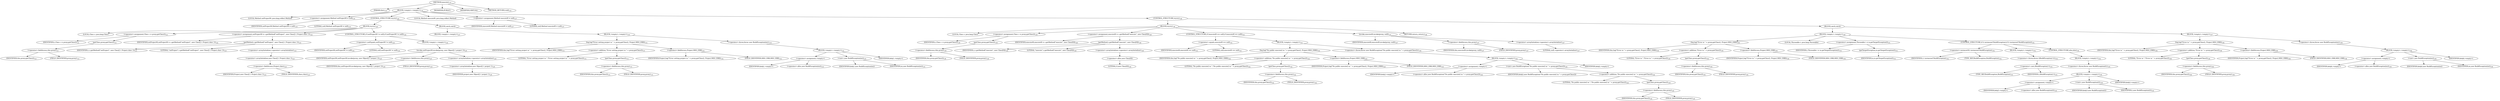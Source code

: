 digraph "execute" {  
"88" [label = <(METHOD,execute)<SUB>118</SUB>> ]
"4" [label = <(PARAM,this)<SUB>118</SUB>> ]
"89" [label = <(BLOCK,&lt;empty&gt;,&lt;empty&gt;)<SUB>118</SUB>> ]
"90" [label = <(LOCAL,Method setProjectM: java.lang.reflect.Method)> ]
"91" [label = <(&lt;operator&gt;.assignment,Method setProjectM = null)<SUB>119</SUB>> ]
"92" [label = <(IDENTIFIER,setProjectM,Method setProjectM = null)<SUB>119</SUB>> ]
"93" [label = <(LITERAL,null,Method setProjectM = null)<SUB>119</SUB>> ]
"94" [label = <(CONTROL_STRUCTURE,try,try)<SUB>120</SUB>> ]
"95" [label = <(BLOCK,try,try)<SUB>120</SUB>> ]
"96" [label = <(LOCAL,Class c: java.lang.Class)> ]
"97" [label = <(&lt;operator&gt;.assignment,Class c = proxy.getClass())<SUB>121</SUB>> ]
"98" [label = <(IDENTIFIER,c,Class c = proxy.getClass())<SUB>121</SUB>> ]
"99" [label = <(getClass,proxy.getClass())<SUB>121</SUB>> ]
"100" [label = <(&lt;operator&gt;.fieldAccess,this.proxy)<SUB>121</SUB>> ]
"101" [label = <(IDENTIFIER,this,proxy.getClass())<SUB>121</SUB>> ]
"102" [label = <(FIELD_IDENTIFIER,proxy,proxy)<SUB>121</SUB>> ]
"103" [label = <(&lt;operator&gt;.assignment,setProjectM = c.getMethod(&quot;setProject&quot;, new Class[] { Project.class }))<SUB>122</SUB>> ]
"104" [label = <(IDENTIFIER,setProjectM,setProjectM = c.getMethod(&quot;setProject&quot;, new Class[] { Project.class }))<SUB>122</SUB>> ]
"105" [label = <(getMethod,c.getMethod(&quot;setProject&quot;, new Class[] { Project.class }))<SUB>123</SUB>> ]
"106" [label = <(IDENTIFIER,c,c.getMethod(&quot;setProject&quot;, new Class[] { Project.class }))<SUB>123</SUB>> ]
"107" [label = <(LITERAL,&quot;setProject&quot;,c.getMethod(&quot;setProject&quot;, new Class[] { Project.class }))<SUB>123</SUB>> ]
"108" [label = <(&lt;operator&gt;.arrayInitializer,&lt;operator&gt;.arrayInitializer)<SUB>123</SUB>> ]
"109" [label = <(&lt;operator&gt;.arrayInitializer,new Class[] { Project.class })<SUB>123</SUB>> ]
"110" [label = <(&lt;operator&gt;.fieldAccess,Project.class)<SUB>123</SUB>> ]
"111" [label = <(IDENTIFIER,Project,new Class[] { Project.class })<SUB>123</SUB>> ]
"112" [label = <(FIELD_IDENTIFIER,class,class)<SUB>123</SUB>> ]
"113" [label = <(CONTROL_STRUCTURE,if (setProjectM != null),if (setProjectM != null))<SUB>124</SUB>> ]
"114" [label = <(&lt;operator&gt;.notEquals,setProjectM != null)<SUB>124</SUB>> ]
"115" [label = <(IDENTIFIER,setProjectM,setProjectM != null)<SUB>124</SUB>> ]
"116" [label = <(LITERAL,null,setProjectM != null)<SUB>124</SUB>> ]
"117" [label = <(BLOCK,&lt;empty&gt;,&lt;empty&gt;)<SUB>124</SUB>> ]
"118" [label = <(invoke,setProjectM.invoke(proxy, new Object[] { project }))<SUB>125</SUB>> ]
"119" [label = <(IDENTIFIER,setProjectM,setProjectM.invoke(proxy, new Object[] { project }))<SUB>125</SUB>> ]
"120" [label = <(&lt;operator&gt;.fieldAccess,this.proxy)<SUB>125</SUB>> ]
"121" [label = <(IDENTIFIER,this,setProjectM.invoke(proxy, new Object[] { project }))<SUB>125</SUB>> ]
"122" [label = <(FIELD_IDENTIFIER,proxy,proxy)<SUB>125</SUB>> ]
"123" [label = <(&lt;operator&gt;.arrayInitializer,&lt;operator&gt;.arrayInitializer)<SUB>125</SUB>> ]
"124" [label = <(&lt;operator&gt;.arrayInitializer,new Object[] { project })<SUB>125</SUB>> ]
"125" [label = <(IDENTIFIER,project,new Object[] { project })<SUB>125</SUB>> ]
"126" [label = <(BLOCK,catch,catch)> ]
"127" [label = <(BLOCK,&lt;empty&gt;,&lt;empty&gt;)<SUB>127</SUB>> ]
"128" [label = <(BLOCK,&lt;empty&gt;,&lt;empty&gt;)<SUB>130</SUB>> ]
"129" [label = <(log,log(&quot;Error setting project in &quot; + proxy.getClass(), Project.MSG_ERR))<SUB>131</SUB>> ]
"3" [label = <(IDENTIFIER,this,log(&quot;Error setting project in &quot; + proxy.getClass(), Project.MSG_ERR))<SUB>131</SUB>> ]
"130" [label = <(&lt;operator&gt;.addition,&quot;Error setting project in &quot; + proxy.getClass())<SUB>131</SUB>> ]
"131" [label = <(LITERAL,&quot;Error setting project in &quot;,&quot;Error setting project in &quot; + proxy.getClass())<SUB>131</SUB>> ]
"132" [label = <(getClass,proxy.getClass())<SUB>131</SUB>> ]
"133" [label = <(&lt;operator&gt;.fieldAccess,this.proxy)<SUB>131</SUB>> ]
"134" [label = <(IDENTIFIER,this,proxy.getClass())<SUB>131</SUB>> ]
"135" [label = <(FIELD_IDENTIFIER,proxy,proxy)<SUB>131</SUB>> ]
"136" [label = <(&lt;operator&gt;.fieldAccess,Project.MSG_ERR)<SUB>132</SUB>> ]
"137" [label = <(IDENTIFIER,Project,log(&quot;Error setting project in &quot; + proxy.getClass(), Project.MSG_ERR))<SUB>132</SUB>> ]
"138" [label = <(FIELD_IDENTIFIER,MSG_ERR,MSG_ERR)<SUB>132</SUB>> ]
"139" [label = <(&lt;operator&gt;.throw,throw new BuildException(ex);)<SUB>133</SUB>> ]
"140" [label = <(BLOCK,&lt;empty&gt;,&lt;empty&gt;)<SUB>133</SUB>> ]
"141" [label = <(&lt;operator&gt;.assignment,&lt;empty&gt;)> ]
"142" [label = <(IDENTIFIER,$obj1,&lt;empty&gt;)> ]
"143" [label = <(&lt;operator&gt;.alloc,new BuildException(ex))<SUB>133</SUB>> ]
"144" [label = <(&lt;init&gt;,new BuildException(ex))<SUB>133</SUB>> ]
"145" [label = <(IDENTIFIER,$obj1,new BuildException(ex))> ]
"146" [label = <(IDENTIFIER,ex,new BuildException(ex))<SUB>133</SUB>> ]
"147" [label = <(IDENTIFIER,$obj1,&lt;empty&gt;)> ]
"148" [label = <(LOCAL,Method executeM: java.lang.reflect.Method)> ]
"149" [label = <(&lt;operator&gt;.assignment,Method executeM = null)<SUB>137</SUB>> ]
"150" [label = <(IDENTIFIER,executeM,Method executeM = null)<SUB>137</SUB>> ]
"151" [label = <(LITERAL,null,Method executeM = null)<SUB>137</SUB>> ]
"152" [label = <(CONTROL_STRUCTURE,try,try)<SUB>138</SUB>> ]
"153" [label = <(BLOCK,try,try)<SUB>138</SUB>> ]
"154" [label = <(LOCAL,Class c: java.lang.Class)> ]
"155" [label = <(&lt;operator&gt;.assignment,Class c = proxy.getClass())<SUB>139</SUB>> ]
"156" [label = <(IDENTIFIER,c,Class c = proxy.getClass())<SUB>139</SUB>> ]
"157" [label = <(getClass,proxy.getClass())<SUB>139</SUB>> ]
"158" [label = <(&lt;operator&gt;.fieldAccess,this.proxy)<SUB>139</SUB>> ]
"159" [label = <(IDENTIFIER,this,proxy.getClass())<SUB>139</SUB>> ]
"160" [label = <(FIELD_IDENTIFIER,proxy,proxy)<SUB>139</SUB>> ]
"161" [label = <(&lt;operator&gt;.assignment,executeM = c.getMethod(&quot;execute&quot;, new Class[0]))<SUB>140</SUB>> ]
"162" [label = <(IDENTIFIER,executeM,executeM = c.getMethod(&quot;execute&quot;, new Class[0]))<SUB>140</SUB>> ]
"163" [label = <(getMethod,c.getMethod(&quot;execute&quot;, new Class[0]))<SUB>140</SUB>> ]
"164" [label = <(IDENTIFIER,c,c.getMethod(&quot;execute&quot;, new Class[0]))<SUB>140</SUB>> ]
"165" [label = <(LITERAL,&quot;execute&quot;,c.getMethod(&quot;execute&quot;, new Class[0]))<SUB>140</SUB>> ]
"166" [label = <(&lt;operator&gt;.arrayInitializer,&lt;operator&gt;.arrayInitializer)<SUB>140</SUB>> ]
"167" [label = <(&lt;operator&gt;.alloc,new Class[0])> ]
"168" [label = <(LITERAL,0,new Class[0])<SUB>140</SUB>> ]
"169" [label = <(CONTROL_STRUCTURE,if (executeM == null),if (executeM == null))<SUB>141</SUB>> ]
"170" [label = <(&lt;operator&gt;.equals,executeM == null)<SUB>141</SUB>> ]
"171" [label = <(IDENTIFIER,executeM,executeM == null)<SUB>141</SUB>> ]
"172" [label = <(LITERAL,null,executeM == null)<SUB>141</SUB>> ]
"173" [label = <(BLOCK,&lt;empty&gt;,&lt;empty&gt;)<SUB>141</SUB>> ]
"174" [label = <(log,log(&quot;No public execute() in &quot; + proxy.getClass(), Project.MSG_ERR))<SUB>142</SUB>> ]
"5" [label = <(IDENTIFIER,this,log(&quot;No public execute() in &quot; + proxy.getClass(), Project.MSG_ERR))<SUB>142</SUB>> ]
"175" [label = <(&lt;operator&gt;.addition,&quot;No public execute() in &quot; + proxy.getClass())<SUB>142</SUB>> ]
"176" [label = <(LITERAL,&quot;No public execute() in &quot;,&quot;No public execute() in &quot; + proxy.getClass())<SUB>142</SUB>> ]
"177" [label = <(getClass,proxy.getClass())<SUB>142</SUB>> ]
"178" [label = <(&lt;operator&gt;.fieldAccess,this.proxy)<SUB>142</SUB>> ]
"179" [label = <(IDENTIFIER,this,proxy.getClass())<SUB>142</SUB>> ]
"180" [label = <(FIELD_IDENTIFIER,proxy,proxy)<SUB>142</SUB>> ]
"181" [label = <(&lt;operator&gt;.fieldAccess,Project.MSG_ERR)<SUB>143</SUB>> ]
"182" [label = <(IDENTIFIER,Project,log(&quot;No public execute() in &quot; + proxy.getClass(), Project.MSG_ERR))<SUB>143</SUB>> ]
"183" [label = <(FIELD_IDENTIFIER,MSG_ERR,MSG_ERR)<SUB>143</SUB>> ]
"184" [label = <(&lt;operator&gt;.throw,throw new BuildException(&quot;No public execute() in &quot; + proxy.getClass());)<SUB>144</SUB>> ]
"185" [label = <(BLOCK,&lt;empty&gt;,&lt;empty&gt;)<SUB>144</SUB>> ]
"186" [label = <(&lt;operator&gt;.assignment,&lt;empty&gt;)> ]
"187" [label = <(IDENTIFIER,$obj2,&lt;empty&gt;)> ]
"188" [label = <(&lt;operator&gt;.alloc,new BuildException(&quot;No public execute() in &quot; + proxy.getClass()))<SUB>144</SUB>> ]
"189" [label = <(&lt;init&gt;,new BuildException(&quot;No public execute() in &quot; + proxy.getClass()))<SUB>144</SUB>> ]
"190" [label = <(IDENTIFIER,$obj2,new BuildException(&quot;No public execute() in &quot; + proxy.getClass()))> ]
"191" [label = <(&lt;operator&gt;.addition,&quot;No public execute() in &quot; + proxy.getClass())<SUB>144</SUB>> ]
"192" [label = <(LITERAL,&quot;No public execute() in &quot;,&quot;No public execute() in &quot; + proxy.getClass())<SUB>144</SUB>> ]
"193" [label = <(getClass,proxy.getClass())<SUB>145</SUB>> ]
"194" [label = <(&lt;operator&gt;.fieldAccess,this.proxy)<SUB>145</SUB>> ]
"195" [label = <(IDENTIFIER,this,proxy.getClass())<SUB>145</SUB>> ]
"196" [label = <(FIELD_IDENTIFIER,proxy,proxy)<SUB>145</SUB>> ]
"197" [label = <(IDENTIFIER,$obj2,&lt;empty&gt;)> ]
"198" [label = <(invoke,executeM.invoke(proxy, null))<SUB>147</SUB>> ]
"199" [label = <(IDENTIFIER,executeM,executeM.invoke(proxy, null))<SUB>147</SUB>> ]
"200" [label = <(&lt;operator&gt;.fieldAccess,this.proxy)<SUB>147</SUB>> ]
"201" [label = <(IDENTIFIER,this,executeM.invoke(proxy, null))<SUB>147</SUB>> ]
"202" [label = <(FIELD_IDENTIFIER,proxy,proxy)<SUB>147</SUB>> ]
"203" [label = <(&lt;operator&gt;.arrayInitializer,&lt;operator&gt;.arrayInitializer)<SUB>147</SUB>> ]
"204" [label = <(LITERAL,null,&lt;operator&gt;.arrayInitializer)<SUB>147</SUB>> ]
"205" [label = <(RETURN,return;,return;)<SUB>148</SUB>> ]
"206" [label = <(BLOCK,catch,catch)> ]
"207" [label = <(BLOCK,&lt;empty&gt;,&lt;empty&gt;)<SUB>149</SUB>> ]
"208" [label = <(log,log(&quot;Error in &quot; + proxy.getClass(), Project.MSG_ERR))<SUB>150</SUB>> ]
"6" [label = <(IDENTIFIER,this,log(&quot;Error in &quot; + proxy.getClass(), Project.MSG_ERR))<SUB>150</SUB>> ]
"209" [label = <(&lt;operator&gt;.addition,&quot;Error in &quot; + proxy.getClass())<SUB>150</SUB>> ]
"210" [label = <(LITERAL,&quot;Error in &quot;,&quot;Error in &quot; + proxy.getClass())<SUB>150</SUB>> ]
"211" [label = <(getClass,proxy.getClass())<SUB>150</SUB>> ]
"212" [label = <(&lt;operator&gt;.fieldAccess,this.proxy)<SUB>150</SUB>> ]
"213" [label = <(IDENTIFIER,this,proxy.getClass())<SUB>150</SUB>> ]
"214" [label = <(FIELD_IDENTIFIER,proxy,proxy)<SUB>150</SUB>> ]
"215" [label = <(&lt;operator&gt;.fieldAccess,Project.MSG_ERR)<SUB>150</SUB>> ]
"216" [label = <(IDENTIFIER,Project,log(&quot;Error in &quot; + proxy.getClass(), Project.MSG_ERR))<SUB>150</SUB>> ]
"217" [label = <(FIELD_IDENTIFIER,MSG_ERR,MSG_ERR)<SUB>150</SUB>> ]
"218" [label = <(LOCAL,Throwable t: java.lang.Throwable)> ]
"219" [label = <(&lt;operator&gt;.assignment,Throwable t = ie.getTargetException())<SUB>151</SUB>> ]
"220" [label = <(IDENTIFIER,t,Throwable t = ie.getTargetException())<SUB>151</SUB>> ]
"221" [label = <(getTargetException,ie.getTargetException())<SUB>151</SUB>> ]
"222" [label = <(IDENTIFIER,ie,ie.getTargetException())<SUB>151</SUB>> ]
"223" [label = <(CONTROL_STRUCTURE,if (t instanceof BuildException),if (t instanceof BuildException))<SUB>152</SUB>> ]
"224" [label = <(&lt;operator&gt;.instanceOf,t instanceof BuildException)<SUB>152</SUB>> ]
"225" [label = <(IDENTIFIER,t,t instanceof BuildException)<SUB>152</SUB>> ]
"226" [label = <(TYPE_REF,BuildException,BuildException)<SUB>152</SUB>> ]
"227" [label = <(BLOCK,&lt;empty&gt;,&lt;empty&gt;)<SUB>152</SUB>> ]
"228" [label = <(&lt;operator&gt;.throw,throw ((BuildException) t);)<SUB>153</SUB>> ]
"229" [label = <(&lt;operator&gt;.cast,(BuildException) t)<SUB>153</SUB>> ]
"230" [label = <(TYPE_REF,BuildException,BuildException)<SUB>153</SUB>> ]
"231" [label = <(IDENTIFIER,t,(BuildException) t)<SUB>153</SUB>> ]
"232" [label = <(CONTROL_STRUCTURE,else,else)<SUB>154</SUB>> ]
"233" [label = <(BLOCK,&lt;empty&gt;,&lt;empty&gt;)<SUB>154</SUB>> ]
"234" [label = <(&lt;operator&gt;.throw,throw new BuildException(t);)<SUB>155</SUB>> ]
"235" [label = <(BLOCK,&lt;empty&gt;,&lt;empty&gt;)<SUB>155</SUB>> ]
"236" [label = <(&lt;operator&gt;.assignment,&lt;empty&gt;)> ]
"237" [label = <(IDENTIFIER,$obj3,&lt;empty&gt;)> ]
"238" [label = <(&lt;operator&gt;.alloc,new BuildException(t))<SUB>155</SUB>> ]
"239" [label = <(&lt;init&gt;,new BuildException(t))<SUB>155</SUB>> ]
"240" [label = <(IDENTIFIER,$obj3,new BuildException(t))> ]
"241" [label = <(IDENTIFIER,t,new BuildException(t))<SUB>155</SUB>> ]
"242" [label = <(IDENTIFIER,$obj3,&lt;empty&gt;)> ]
"243" [label = <(BLOCK,&lt;empty&gt;,&lt;empty&gt;)<SUB>157</SUB>> ]
"244" [label = <(log,log(&quot;Error in &quot; + proxy.getClass(), Project.MSG_ERR))<SUB>158</SUB>> ]
"7" [label = <(IDENTIFIER,this,log(&quot;Error in &quot; + proxy.getClass(), Project.MSG_ERR))<SUB>158</SUB>> ]
"245" [label = <(&lt;operator&gt;.addition,&quot;Error in &quot; + proxy.getClass())<SUB>158</SUB>> ]
"246" [label = <(LITERAL,&quot;Error in &quot;,&quot;Error in &quot; + proxy.getClass())<SUB>158</SUB>> ]
"247" [label = <(getClass,proxy.getClass())<SUB>158</SUB>> ]
"248" [label = <(&lt;operator&gt;.fieldAccess,this.proxy)<SUB>158</SUB>> ]
"249" [label = <(IDENTIFIER,this,proxy.getClass())<SUB>158</SUB>> ]
"250" [label = <(FIELD_IDENTIFIER,proxy,proxy)<SUB>158</SUB>> ]
"251" [label = <(&lt;operator&gt;.fieldAccess,Project.MSG_ERR)<SUB>158</SUB>> ]
"252" [label = <(IDENTIFIER,Project,log(&quot;Error in &quot; + proxy.getClass(), Project.MSG_ERR))<SUB>158</SUB>> ]
"253" [label = <(FIELD_IDENTIFIER,MSG_ERR,MSG_ERR)<SUB>158</SUB>> ]
"254" [label = <(&lt;operator&gt;.throw,throw new BuildException(ex);)<SUB>159</SUB>> ]
"255" [label = <(BLOCK,&lt;empty&gt;,&lt;empty&gt;)<SUB>159</SUB>> ]
"256" [label = <(&lt;operator&gt;.assignment,&lt;empty&gt;)> ]
"257" [label = <(IDENTIFIER,$obj4,&lt;empty&gt;)> ]
"258" [label = <(&lt;operator&gt;.alloc,new BuildException(ex))<SUB>159</SUB>> ]
"259" [label = <(&lt;init&gt;,new BuildException(ex))<SUB>159</SUB>> ]
"260" [label = <(IDENTIFIER,$obj4,new BuildException(ex))> ]
"261" [label = <(IDENTIFIER,ex,new BuildException(ex))<SUB>159</SUB>> ]
"262" [label = <(IDENTIFIER,$obj4,&lt;empty&gt;)> ]
"263" [label = <(MODIFIER,PUBLIC)> ]
"264" [label = <(MODIFIER,VIRTUAL)> ]
"265" [label = <(METHOD_RETURN,void)<SUB>118</SUB>> ]
  "88" -> "4" 
  "88" -> "89" 
  "88" -> "263" 
  "88" -> "264" 
  "88" -> "265" 
  "89" -> "90" 
  "89" -> "91" 
  "89" -> "94" 
  "89" -> "148" 
  "89" -> "149" 
  "89" -> "152" 
  "91" -> "92" 
  "91" -> "93" 
  "94" -> "95" 
  "94" -> "126" 
  "95" -> "96" 
  "95" -> "97" 
  "95" -> "103" 
  "95" -> "113" 
  "97" -> "98" 
  "97" -> "99" 
  "99" -> "100" 
  "100" -> "101" 
  "100" -> "102" 
  "103" -> "104" 
  "103" -> "105" 
  "105" -> "106" 
  "105" -> "107" 
  "105" -> "108" 
  "108" -> "109" 
  "109" -> "110" 
  "110" -> "111" 
  "110" -> "112" 
  "113" -> "114" 
  "113" -> "117" 
  "114" -> "115" 
  "114" -> "116" 
  "117" -> "118" 
  "118" -> "119" 
  "118" -> "120" 
  "118" -> "123" 
  "120" -> "121" 
  "120" -> "122" 
  "123" -> "124" 
  "124" -> "125" 
  "126" -> "127" 
  "126" -> "128" 
  "128" -> "129" 
  "128" -> "139" 
  "129" -> "3" 
  "129" -> "130" 
  "129" -> "136" 
  "130" -> "131" 
  "130" -> "132" 
  "132" -> "133" 
  "133" -> "134" 
  "133" -> "135" 
  "136" -> "137" 
  "136" -> "138" 
  "139" -> "140" 
  "140" -> "141" 
  "140" -> "144" 
  "140" -> "147" 
  "141" -> "142" 
  "141" -> "143" 
  "144" -> "145" 
  "144" -> "146" 
  "149" -> "150" 
  "149" -> "151" 
  "152" -> "153" 
  "152" -> "206" 
  "153" -> "154" 
  "153" -> "155" 
  "153" -> "161" 
  "153" -> "169" 
  "153" -> "198" 
  "153" -> "205" 
  "155" -> "156" 
  "155" -> "157" 
  "157" -> "158" 
  "158" -> "159" 
  "158" -> "160" 
  "161" -> "162" 
  "161" -> "163" 
  "163" -> "164" 
  "163" -> "165" 
  "163" -> "166" 
  "166" -> "167" 
  "167" -> "168" 
  "169" -> "170" 
  "169" -> "173" 
  "170" -> "171" 
  "170" -> "172" 
  "173" -> "174" 
  "173" -> "184" 
  "174" -> "5" 
  "174" -> "175" 
  "174" -> "181" 
  "175" -> "176" 
  "175" -> "177" 
  "177" -> "178" 
  "178" -> "179" 
  "178" -> "180" 
  "181" -> "182" 
  "181" -> "183" 
  "184" -> "185" 
  "185" -> "186" 
  "185" -> "189" 
  "185" -> "197" 
  "186" -> "187" 
  "186" -> "188" 
  "189" -> "190" 
  "189" -> "191" 
  "191" -> "192" 
  "191" -> "193" 
  "193" -> "194" 
  "194" -> "195" 
  "194" -> "196" 
  "198" -> "199" 
  "198" -> "200" 
  "198" -> "203" 
  "200" -> "201" 
  "200" -> "202" 
  "203" -> "204" 
  "206" -> "207" 
  "206" -> "243" 
  "207" -> "208" 
  "207" -> "218" 
  "207" -> "219" 
  "207" -> "223" 
  "208" -> "6" 
  "208" -> "209" 
  "208" -> "215" 
  "209" -> "210" 
  "209" -> "211" 
  "211" -> "212" 
  "212" -> "213" 
  "212" -> "214" 
  "215" -> "216" 
  "215" -> "217" 
  "219" -> "220" 
  "219" -> "221" 
  "221" -> "222" 
  "223" -> "224" 
  "223" -> "227" 
  "223" -> "232" 
  "224" -> "225" 
  "224" -> "226" 
  "227" -> "228" 
  "228" -> "229" 
  "229" -> "230" 
  "229" -> "231" 
  "232" -> "233" 
  "233" -> "234" 
  "234" -> "235" 
  "235" -> "236" 
  "235" -> "239" 
  "235" -> "242" 
  "236" -> "237" 
  "236" -> "238" 
  "239" -> "240" 
  "239" -> "241" 
  "243" -> "244" 
  "243" -> "254" 
  "244" -> "7" 
  "244" -> "245" 
  "244" -> "251" 
  "245" -> "246" 
  "245" -> "247" 
  "247" -> "248" 
  "248" -> "249" 
  "248" -> "250" 
  "251" -> "252" 
  "251" -> "253" 
  "254" -> "255" 
  "255" -> "256" 
  "255" -> "259" 
  "255" -> "262" 
  "256" -> "257" 
  "256" -> "258" 
  "259" -> "260" 
  "259" -> "261" 
}
